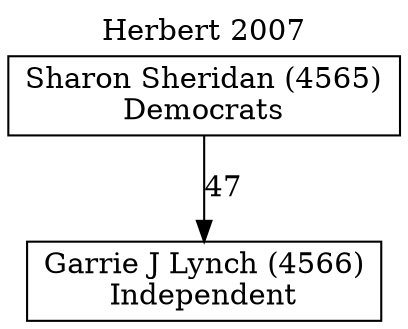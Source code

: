 // House preference flow
digraph "Garrie J Lynch (4566)_Herbert_2007" {
	graph [label="Herbert 2007" labelloc=t mclimit=10]
	node [shape=box]
	"Garrie J Lynch (4566)" [label="Garrie J Lynch (4566)
Independent"]
	"Sharon Sheridan (4565)" [label="Sharon Sheridan (4565)
Democrats"]
	"Sharon Sheridan (4565)" -> "Garrie J Lynch (4566)" [label=47]
}
